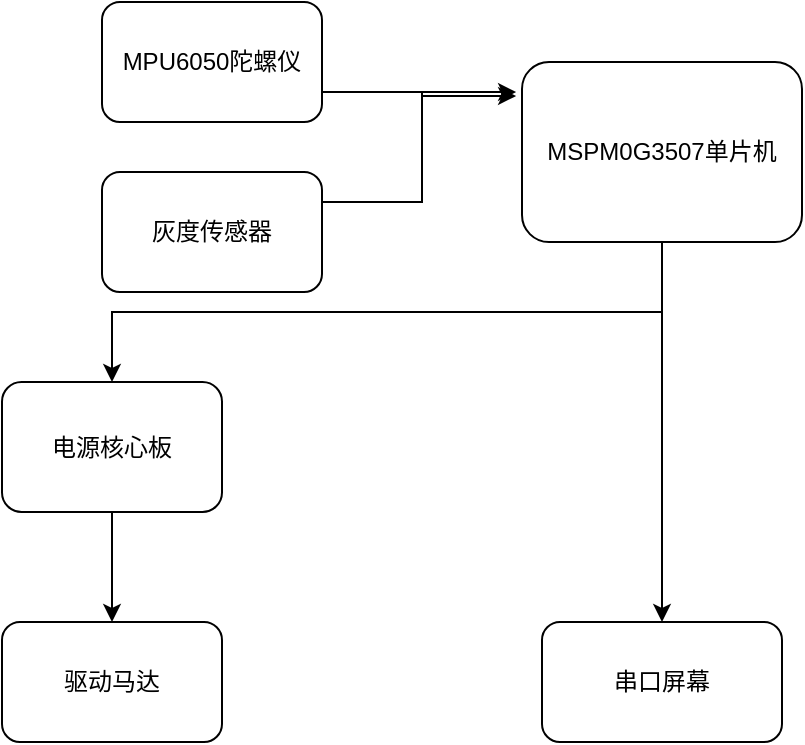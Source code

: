 <mxfile version="24.7.6">
  <diagram name="第 1 页" id="OYajzJ8WG88uhbxSJBp5">
    <mxGraphModel dx="1426" dy="783" grid="1" gridSize="10" guides="1" tooltips="1" connect="1" arrows="1" fold="1" page="1" pageScale="1" pageWidth="827" pageHeight="1169" math="0" shadow="0">
      <root>
        <mxCell id="0" />
        <mxCell id="1" parent="0" />
        <mxCell id="3s0f6Iqx2QGQnJLX9i-5-9" style="edgeStyle=orthogonalEdgeStyle;rounded=0;orthogonalLoop=1;jettySize=auto;html=1;exitX=0.5;exitY=1;exitDx=0;exitDy=0;entryX=0.5;entryY=0;entryDx=0;entryDy=0;" edge="1" parent="1" source="3s0f6Iqx2QGQnJLX9i-5-3" target="3s0f6Iqx2QGQnJLX9i-5-4">
          <mxGeometry relative="1" as="geometry" />
        </mxCell>
        <mxCell id="3s0f6Iqx2QGQnJLX9i-5-10" style="edgeStyle=orthogonalEdgeStyle;rounded=0;orthogonalLoop=1;jettySize=auto;html=1;exitX=0.5;exitY=1;exitDx=0;exitDy=0;entryX=0.5;entryY=0;entryDx=0;entryDy=0;" edge="1" parent="1" source="3s0f6Iqx2QGQnJLX9i-5-3" target="3s0f6Iqx2QGQnJLX9i-5-7">
          <mxGeometry relative="1" as="geometry" />
        </mxCell>
        <mxCell id="3s0f6Iqx2QGQnJLX9i-5-3" value="MSPM0G3507单片机" style="rounded=1;whiteSpace=wrap;html=1;" vertex="1" parent="1">
          <mxGeometry x="390" y="350" width="140" height="90" as="geometry" />
        </mxCell>
        <mxCell id="3s0f6Iqx2QGQnJLX9i-5-11" style="edgeStyle=orthogonalEdgeStyle;rounded=0;orthogonalLoop=1;jettySize=auto;html=1;exitX=0.5;exitY=1;exitDx=0;exitDy=0;entryX=0.5;entryY=0;entryDx=0;entryDy=0;" edge="1" parent="1" source="3s0f6Iqx2QGQnJLX9i-5-4" target="3s0f6Iqx2QGQnJLX9i-5-5">
          <mxGeometry relative="1" as="geometry" />
        </mxCell>
        <mxCell id="3s0f6Iqx2QGQnJLX9i-5-4" value="电源核心板" style="rounded=1;whiteSpace=wrap;html=1;" vertex="1" parent="1">
          <mxGeometry x="130" y="510" width="110" height="65" as="geometry" />
        </mxCell>
        <mxCell id="3s0f6Iqx2QGQnJLX9i-5-5" value="驱动马达" style="rounded=1;whiteSpace=wrap;html=1;" vertex="1" parent="1">
          <mxGeometry x="130" y="630" width="110" height="60" as="geometry" />
        </mxCell>
        <mxCell id="3s0f6Iqx2QGQnJLX9i-5-6" value="灰度传感器" style="rounded=1;whiteSpace=wrap;html=1;" vertex="1" parent="1">
          <mxGeometry x="180" y="405" width="110" height="60" as="geometry" />
        </mxCell>
        <mxCell id="3s0f6Iqx2QGQnJLX9i-5-7" value="串口屏幕" style="rounded=1;whiteSpace=wrap;html=1;" vertex="1" parent="1">
          <mxGeometry x="400" y="630" width="120" height="60" as="geometry" />
        </mxCell>
        <mxCell id="3s0f6Iqx2QGQnJLX9i-5-12" value="MPU6050陀螺仪" style="rounded=1;whiteSpace=wrap;html=1;" vertex="1" parent="1">
          <mxGeometry x="180" y="320" width="110" height="60" as="geometry" />
        </mxCell>
        <mxCell id="3s0f6Iqx2QGQnJLX9i-5-17" style="edgeStyle=orthogonalEdgeStyle;rounded=0;orthogonalLoop=1;jettySize=auto;html=1;exitX=1;exitY=0.75;exitDx=0;exitDy=0;entryX=-0.021;entryY=0.189;entryDx=0;entryDy=0;entryPerimeter=0;" edge="1" parent="1" source="3s0f6Iqx2QGQnJLX9i-5-12" target="3s0f6Iqx2QGQnJLX9i-5-3">
          <mxGeometry relative="1" as="geometry" />
        </mxCell>
        <mxCell id="3s0f6Iqx2QGQnJLX9i-5-18" style="edgeStyle=orthogonalEdgeStyle;rounded=0;orthogonalLoop=1;jettySize=auto;html=1;exitX=1;exitY=0.25;exitDx=0;exitDy=0;entryX=-0.021;entryY=0.167;entryDx=0;entryDy=0;entryPerimeter=0;" edge="1" parent="1" source="3s0f6Iqx2QGQnJLX9i-5-6" target="3s0f6Iqx2QGQnJLX9i-5-3">
          <mxGeometry relative="1" as="geometry" />
        </mxCell>
      </root>
    </mxGraphModel>
  </diagram>
</mxfile>
